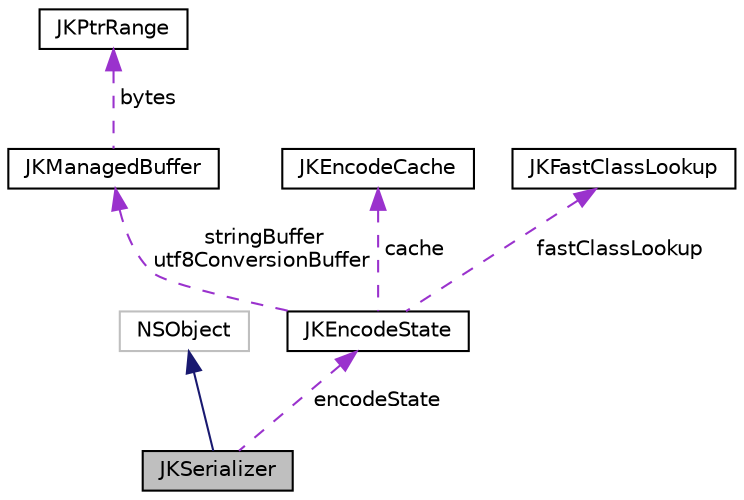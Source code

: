 digraph "JKSerializer"
{
  edge [fontname="Helvetica",fontsize="10",labelfontname="Helvetica",labelfontsize="10"];
  node [fontname="Helvetica",fontsize="10",shape=record];
  Node1 [label="JKSerializer",height=0.2,width=0.4,color="black", fillcolor="grey75", style="filled" fontcolor="black"];
  Node2 -> Node1 [dir="back",color="midnightblue",fontsize="10",style="solid",fontname="Helvetica"];
  Node2 [label="NSObject",height=0.2,width=0.4,color="grey75", fillcolor="white", style="filled"];
  Node3 -> Node1 [dir="back",color="darkorchid3",fontsize="10",style="dashed",label=" encodeState" ,fontname="Helvetica"];
  Node3 [label="JKEncodeState",height=0.2,width=0.4,color="black", fillcolor="white", style="filled",URL="$struct_j_k_encode_state.html"];
  Node4 -> Node3 [dir="back",color="darkorchid3",fontsize="10",style="dashed",label=" stringBuffer\nutf8ConversionBuffer" ,fontname="Helvetica"];
  Node4 [label="JKManagedBuffer",height=0.2,width=0.4,color="black", fillcolor="white", style="filled",URL="$struct_j_k_managed_buffer.html"];
  Node5 -> Node4 [dir="back",color="darkorchid3",fontsize="10",style="dashed",label=" bytes" ,fontname="Helvetica"];
  Node5 [label="JKPtrRange",height=0.2,width=0.4,color="black", fillcolor="white", style="filled",URL="$struct_j_k_ptr_range.html"];
  Node6 -> Node3 [dir="back",color="darkorchid3",fontsize="10",style="dashed",label=" cache" ,fontname="Helvetica"];
  Node6 [label="JKEncodeCache",height=0.2,width=0.4,color="black", fillcolor="white", style="filled",URL="$struct_j_k_encode_cache.html"];
  Node7 -> Node3 [dir="back",color="darkorchid3",fontsize="10",style="dashed",label=" fastClassLookup" ,fontname="Helvetica"];
  Node7 [label="JKFastClassLookup",height=0.2,width=0.4,color="black", fillcolor="white", style="filled",URL="$struct_j_k_fast_class_lookup.html"];
}
